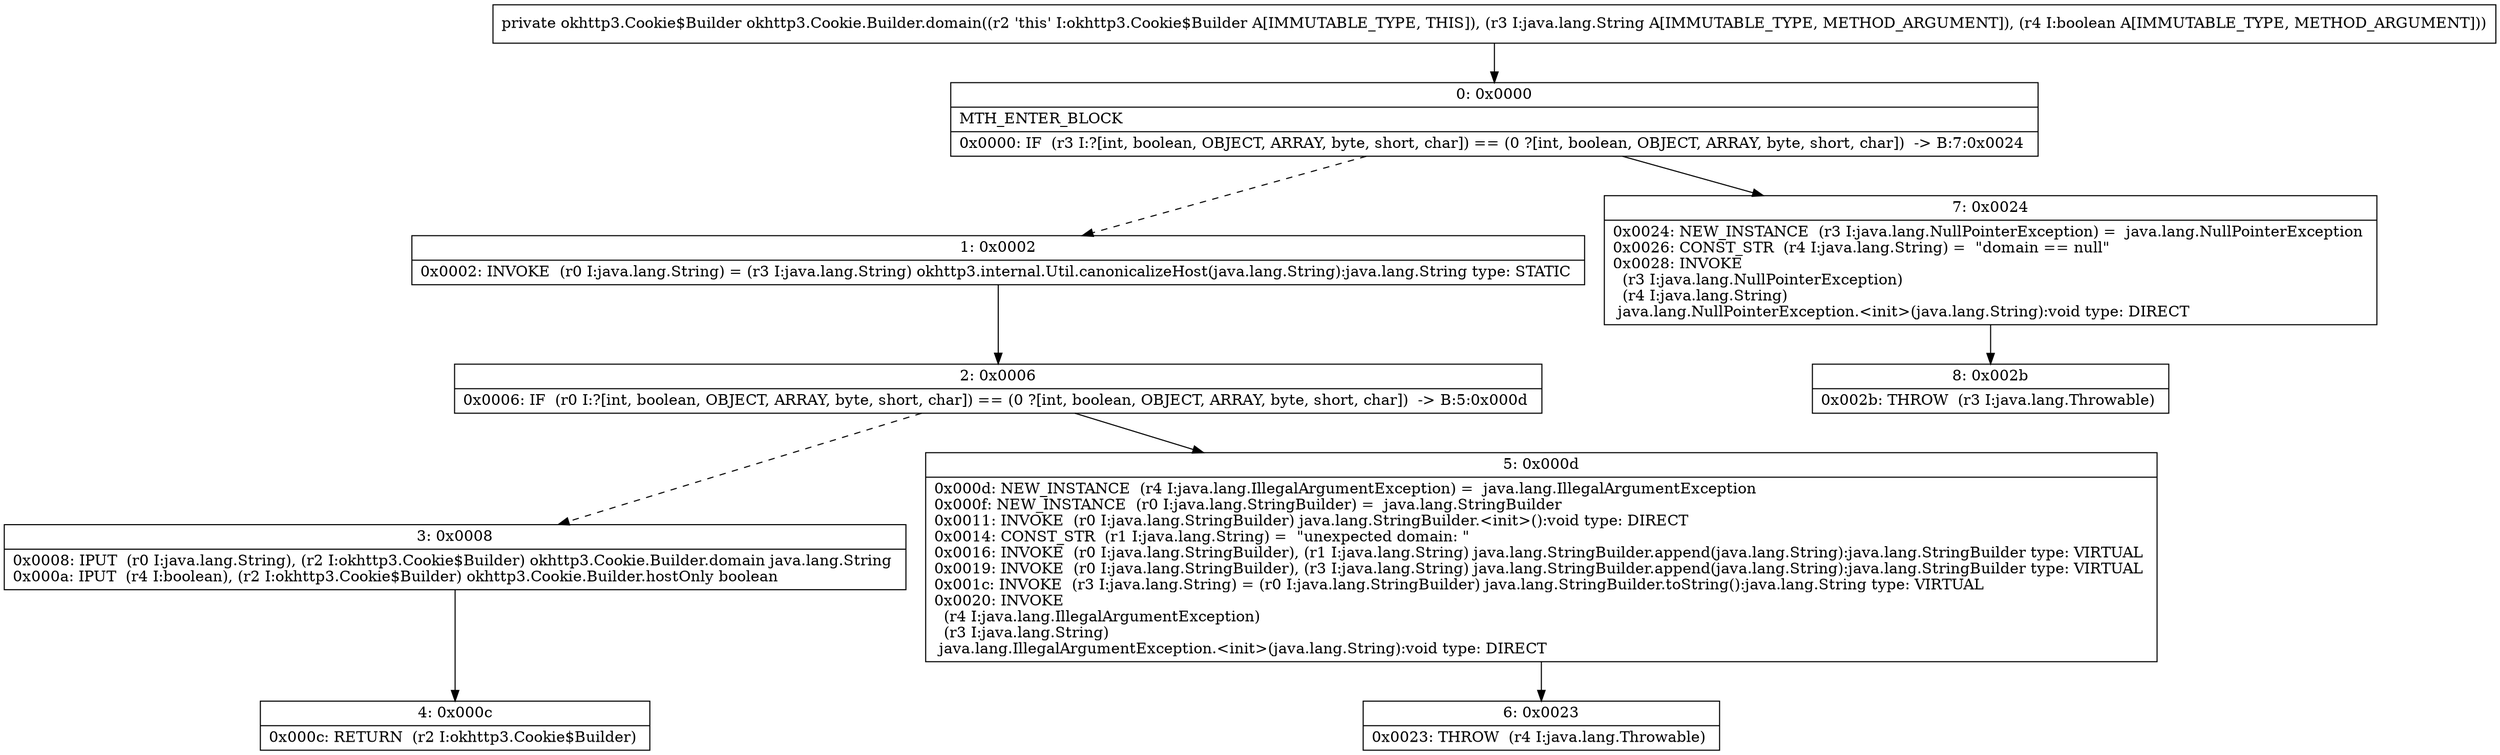 digraph "CFG forokhttp3.Cookie.Builder.domain(Ljava\/lang\/String;Z)Lokhttp3\/Cookie$Builder;" {
Node_0 [shape=record,label="{0\:\ 0x0000|MTH_ENTER_BLOCK\l|0x0000: IF  (r3 I:?[int, boolean, OBJECT, ARRAY, byte, short, char]) == (0 ?[int, boolean, OBJECT, ARRAY, byte, short, char])  \-\> B:7:0x0024 \l}"];
Node_1 [shape=record,label="{1\:\ 0x0002|0x0002: INVOKE  (r0 I:java.lang.String) = (r3 I:java.lang.String) okhttp3.internal.Util.canonicalizeHost(java.lang.String):java.lang.String type: STATIC \l}"];
Node_2 [shape=record,label="{2\:\ 0x0006|0x0006: IF  (r0 I:?[int, boolean, OBJECT, ARRAY, byte, short, char]) == (0 ?[int, boolean, OBJECT, ARRAY, byte, short, char])  \-\> B:5:0x000d \l}"];
Node_3 [shape=record,label="{3\:\ 0x0008|0x0008: IPUT  (r0 I:java.lang.String), (r2 I:okhttp3.Cookie$Builder) okhttp3.Cookie.Builder.domain java.lang.String \l0x000a: IPUT  (r4 I:boolean), (r2 I:okhttp3.Cookie$Builder) okhttp3.Cookie.Builder.hostOnly boolean \l}"];
Node_4 [shape=record,label="{4\:\ 0x000c|0x000c: RETURN  (r2 I:okhttp3.Cookie$Builder) \l}"];
Node_5 [shape=record,label="{5\:\ 0x000d|0x000d: NEW_INSTANCE  (r4 I:java.lang.IllegalArgumentException) =  java.lang.IllegalArgumentException \l0x000f: NEW_INSTANCE  (r0 I:java.lang.StringBuilder) =  java.lang.StringBuilder \l0x0011: INVOKE  (r0 I:java.lang.StringBuilder) java.lang.StringBuilder.\<init\>():void type: DIRECT \l0x0014: CONST_STR  (r1 I:java.lang.String) =  \"unexpected domain: \" \l0x0016: INVOKE  (r0 I:java.lang.StringBuilder), (r1 I:java.lang.String) java.lang.StringBuilder.append(java.lang.String):java.lang.StringBuilder type: VIRTUAL \l0x0019: INVOKE  (r0 I:java.lang.StringBuilder), (r3 I:java.lang.String) java.lang.StringBuilder.append(java.lang.String):java.lang.StringBuilder type: VIRTUAL \l0x001c: INVOKE  (r3 I:java.lang.String) = (r0 I:java.lang.StringBuilder) java.lang.StringBuilder.toString():java.lang.String type: VIRTUAL \l0x0020: INVOKE  \l  (r4 I:java.lang.IllegalArgumentException)\l  (r3 I:java.lang.String)\l java.lang.IllegalArgumentException.\<init\>(java.lang.String):void type: DIRECT \l}"];
Node_6 [shape=record,label="{6\:\ 0x0023|0x0023: THROW  (r4 I:java.lang.Throwable) \l}"];
Node_7 [shape=record,label="{7\:\ 0x0024|0x0024: NEW_INSTANCE  (r3 I:java.lang.NullPointerException) =  java.lang.NullPointerException \l0x0026: CONST_STR  (r4 I:java.lang.String) =  \"domain == null\" \l0x0028: INVOKE  \l  (r3 I:java.lang.NullPointerException)\l  (r4 I:java.lang.String)\l java.lang.NullPointerException.\<init\>(java.lang.String):void type: DIRECT \l}"];
Node_8 [shape=record,label="{8\:\ 0x002b|0x002b: THROW  (r3 I:java.lang.Throwable) \l}"];
MethodNode[shape=record,label="{private okhttp3.Cookie$Builder okhttp3.Cookie.Builder.domain((r2 'this' I:okhttp3.Cookie$Builder A[IMMUTABLE_TYPE, THIS]), (r3 I:java.lang.String A[IMMUTABLE_TYPE, METHOD_ARGUMENT]), (r4 I:boolean A[IMMUTABLE_TYPE, METHOD_ARGUMENT])) }"];
MethodNode -> Node_0;
Node_0 -> Node_1[style=dashed];
Node_0 -> Node_7;
Node_1 -> Node_2;
Node_2 -> Node_3[style=dashed];
Node_2 -> Node_5;
Node_3 -> Node_4;
Node_5 -> Node_6;
Node_7 -> Node_8;
}

